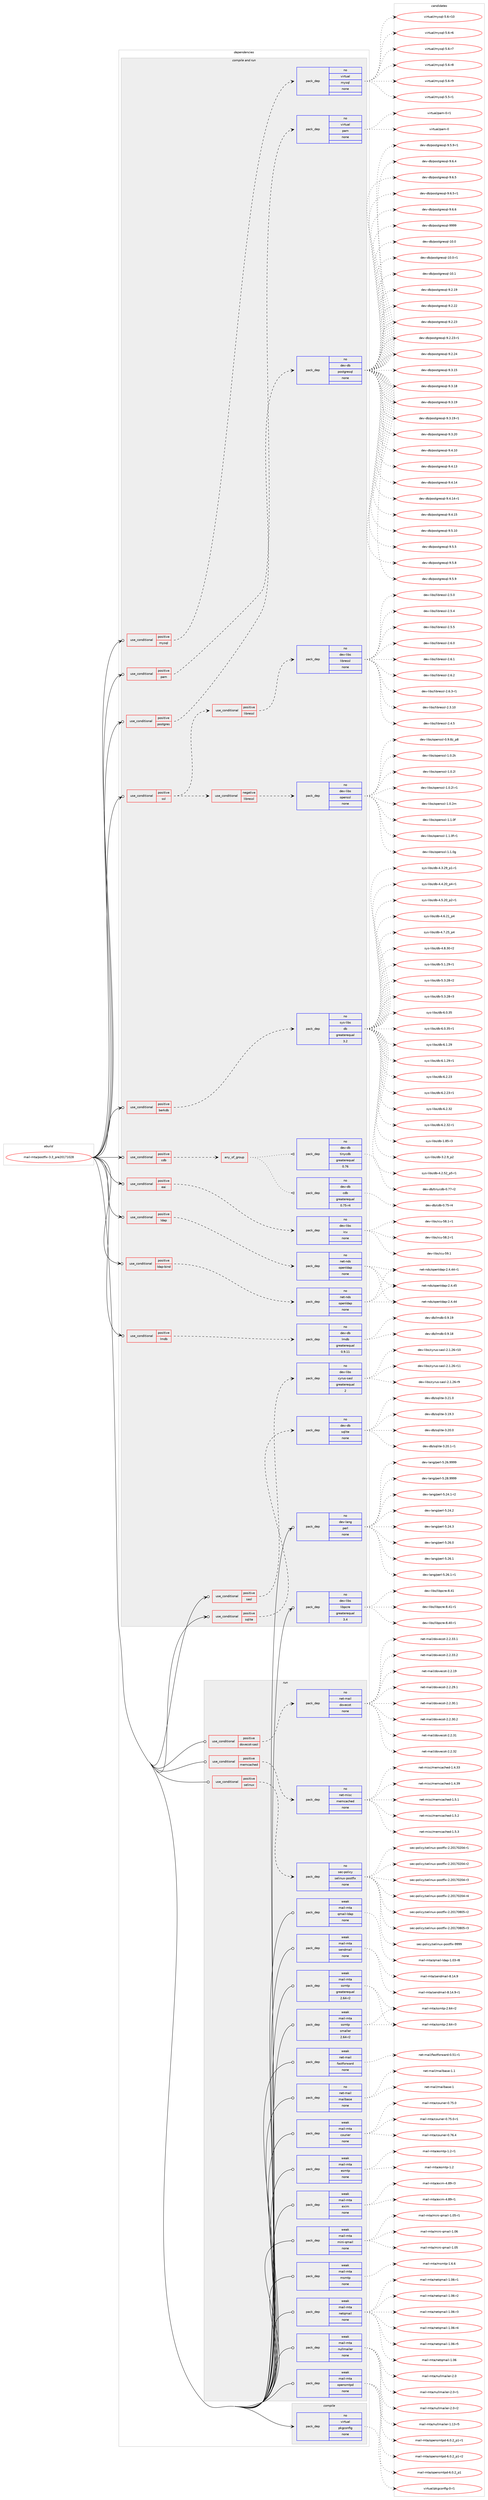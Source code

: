 digraph prolog {

# *************
# Graph options
# *************

newrank=true;
concentrate=true;
compound=true;
graph [rankdir=LR,fontname=Helvetica,fontsize=10,ranksep=1.5];#, ranksep=2.5, nodesep=0.2];
edge  [arrowhead=vee];
node  [fontname=Helvetica,fontsize=10];

# **********
# The ebuild
# **********

subgraph cluster_leftcol {
color=gray;
rank=same;
label=<<i>ebuild</i>>;
id [label="mail-mta/postfix-3.3_pre20171028", color=red, width=4, href="../mail-mta/postfix-3.3_pre20171028.svg"];
}

# ****************
# The dependencies
# ****************

subgraph cluster_midcol {
color=gray;
label=<<i>dependencies</i>>;
subgraph cluster_compile {
fillcolor="#eeeeee";
style=filled;
label=<<i>compile</i>>;
subgraph pack253372 {
dependency344499 [label=<<TABLE BORDER="0" CELLBORDER="1" CELLSPACING="0" CELLPADDING="4" WIDTH="220"><TR><TD ROWSPAN="6" CELLPADDING="30">pack_dep</TD></TR><TR><TD WIDTH="110">no</TD></TR><TR><TD>virtual</TD></TR><TR><TD>pkgconfig</TD></TR><TR><TD>none</TD></TR><TR><TD></TD></TR></TABLE>>, shape=none, color=blue];
}
id:e -> dependency344499:w [weight=20,style="solid",arrowhead="vee"];
}
subgraph cluster_compileandrun {
fillcolor="#eeeeee";
style=filled;
label=<<i>compile and run</i>>;
subgraph cond85960 {
dependency344500 [label=<<TABLE BORDER="0" CELLBORDER="1" CELLSPACING="0" CELLPADDING="4"><TR><TD ROWSPAN="3" CELLPADDING="10">use_conditional</TD></TR><TR><TD>positive</TD></TR><TR><TD>berkdb</TD></TR></TABLE>>, shape=none, color=red];
subgraph pack253373 {
dependency344501 [label=<<TABLE BORDER="0" CELLBORDER="1" CELLSPACING="0" CELLPADDING="4" WIDTH="220"><TR><TD ROWSPAN="6" CELLPADDING="30">pack_dep</TD></TR><TR><TD WIDTH="110">no</TD></TR><TR><TD>sys-libs</TD></TR><TR><TD>db</TD></TR><TR><TD>greaterequal</TD></TR><TR><TD>3.2</TD></TR></TABLE>>, shape=none, color=blue];
}
dependency344500:e -> dependency344501:w [weight=20,style="dashed",arrowhead="vee"];
}
id:e -> dependency344500:w [weight=20,style="solid",arrowhead="odotvee"];
subgraph cond85961 {
dependency344502 [label=<<TABLE BORDER="0" CELLBORDER="1" CELLSPACING="0" CELLPADDING="4"><TR><TD ROWSPAN="3" CELLPADDING="10">use_conditional</TD></TR><TR><TD>positive</TD></TR><TR><TD>cdb</TD></TR></TABLE>>, shape=none, color=red];
subgraph any5066 {
dependency344503 [label=<<TABLE BORDER="0" CELLBORDER="1" CELLSPACING="0" CELLPADDING="4"><TR><TD CELLPADDING="10">any_of_group</TD></TR></TABLE>>, shape=none, color=red];subgraph pack253374 {
dependency344504 [label=<<TABLE BORDER="0" CELLBORDER="1" CELLSPACING="0" CELLPADDING="4" WIDTH="220"><TR><TD ROWSPAN="6" CELLPADDING="30">pack_dep</TD></TR><TR><TD WIDTH="110">no</TD></TR><TR><TD>dev-db</TD></TR><TR><TD>tinycdb</TD></TR><TR><TD>greaterequal</TD></TR><TR><TD>0.76</TD></TR></TABLE>>, shape=none, color=blue];
}
dependency344503:e -> dependency344504:w [weight=20,style="dotted",arrowhead="oinv"];
subgraph pack253375 {
dependency344505 [label=<<TABLE BORDER="0" CELLBORDER="1" CELLSPACING="0" CELLPADDING="4" WIDTH="220"><TR><TD ROWSPAN="6" CELLPADDING="30">pack_dep</TD></TR><TR><TD WIDTH="110">no</TD></TR><TR><TD>dev-db</TD></TR><TR><TD>cdb</TD></TR><TR><TD>greaterequal</TD></TR><TR><TD>0.75-r4</TD></TR></TABLE>>, shape=none, color=blue];
}
dependency344503:e -> dependency344505:w [weight=20,style="dotted",arrowhead="oinv"];
}
dependency344502:e -> dependency344503:w [weight=20,style="dashed",arrowhead="vee"];
}
id:e -> dependency344502:w [weight=20,style="solid",arrowhead="odotvee"];
subgraph cond85962 {
dependency344506 [label=<<TABLE BORDER="0" CELLBORDER="1" CELLSPACING="0" CELLPADDING="4"><TR><TD ROWSPAN="3" CELLPADDING="10">use_conditional</TD></TR><TR><TD>positive</TD></TR><TR><TD>eai</TD></TR></TABLE>>, shape=none, color=red];
subgraph pack253376 {
dependency344507 [label=<<TABLE BORDER="0" CELLBORDER="1" CELLSPACING="0" CELLPADDING="4" WIDTH="220"><TR><TD ROWSPAN="6" CELLPADDING="30">pack_dep</TD></TR><TR><TD WIDTH="110">no</TD></TR><TR><TD>dev-libs</TD></TR><TR><TD>icu</TD></TR><TR><TD>none</TD></TR><TR><TD></TD></TR></TABLE>>, shape=none, color=blue];
}
dependency344506:e -> dependency344507:w [weight=20,style="dashed",arrowhead="vee"];
}
id:e -> dependency344506:w [weight=20,style="solid",arrowhead="odotvee"];
subgraph cond85963 {
dependency344508 [label=<<TABLE BORDER="0" CELLBORDER="1" CELLSPACING="0" CELLPADDING="4"><TR><TD ROWSPAN="3" CELLPADDING="10">use_conditional</TD></TR><TR><TD>positive</TD></TR><TR><TD>ldap</TD></TR></TABLE>>, shape=none, color=red];
subgraph pack253377 {
dependency344509 [label=<<TABLE BORDER="0" CELLBORDER="1" CELLSPACING="0" CELLPADDING="4" WIDTH="220"><TR><TD ROWSPAN="6" CELLPADDING="30">pack_dep</TD></TR><TR><TD WIDTH="110">no</TD></TR><TR><TD>net-nds</TD></TR><TR><TD>openldap</TD></TR><TR><TD>none</TD></TR><TR><TD></TD></TR></TABLE>>, shape=none, color=blue];
}
dependency344508:e -> dependency344509:w [weight=20,style="dashed",arrowhead="vee"];
}
id:e -> dependency344508:w [weight=20,style="solid",arrowhead="odotvee"];
subgraph cond85964 {
dependency344510 [label=<<TABLE BORDER="0" CELLBORDER="1" CELLSPACING="0" CELLPADDING="4"><TR><TD ROWSPAN="3" CELLPADDING="10">use_conditional</TD></TR><TR><TD>positive</TD></TR><TR><TD>ldap-bind</TD></TR></TABLE>>, shape=none, color=red];
subgraph pack253378 {
dependency344511 [label=<<TABLE BORDER="0" CELLBORDER="1" CELLSPACING="0" CELLPADDING="4" WIDTH="220"><TR><TD ROWSPAN="6" CELLPADDING="30">pack_dep</TD></TR><TR><TD WIDTH="110">no</TD></TR><TR><TD>net-nds</TD></TR><TR><TD>openldap</TD></TR><TR><TD>none</TD></TR><TR><TD></TD></TR></TABLE>>, shape=none, color=blue];
}
dependency344510:e -> dependency344511:w [weight=20,style="dashed",arrowhead="vee"];
}
id:e -> dependency344510:w [weight=20,style="solid",arrowhead="odotvee"];
subgraph cond85965 {
dependency344512 [label=<<TABLE BORDER="0" CELLBORDER="1" CELLSPACING="0" CELLPADDING="4"><TR><TD ROWSPAN="3" CELLPADDING="10">use_conditional</TD></TR><TR><TD>positive</TD></TR><TR><TD>lmdb</TD></TR></TABLE>>, shape=none, color=red];
subgraph pack253379 {
dependency344513 [label=<<TABLE BORDER="0" CELLBORDER="1" CELLSPACING="0" CELLPADDING="4" WIDTH="220"><TR><TD ROWSPAN="6" CELLPADDING="30">pack_dep</TD></TR><TR><TD WIDTH="110">no</TD></TR><TR><TD>dev-db</TD></TR><TR><TD>lmdb</TD></TR><TR><TD>greaterequal</TD></TR><TR><TD>0.9.11</TD></TR></TABLE>>, shape=none, color=blue];
}
dependency344512:e -> dependency344513:w [weight=20,style="dashed",arrowhead="vee"];
}
id:e -> dependency344512:w [weight=20,style="solid",arrowhead="odotvee"];
subgraph cond85966 {
dependency344514 [label=<<TABLE BORDER="0" CELLBORDER="1" CELLSPACING="0" CELLPADDING="4"><TR><TD ROWSPAN="3" CELLPADDING="10">use_conditional</TD></TR><TR><TD>positive</TD></TR><TR><TD>mysql</TD></TR></TABLE>>, shape=none, color=red];
subgraph pack253380 {
dependency344515 [label=<<TABLE BORDER="0" CELLBORDER="1" CELLSPACING="0" CELLPADDING="4" WIDTH="220"><TR><TD ROWSPAN="6" CELLPADDING="30">pack_dep</TD></TR><TR><TD WIDTH="110">no</TD></TR><TR><TD>virtual</TD></TR><TR><TD>mysql</TD></TR><TR><TD>none</TD></TR><TR><TD></TD></TR></TABLE>>, shape=none, color=blue];
}
dependency344514:e -> dependency344515:w [weight=20,style="dashed",arrowhead="vee"];
}
id:e -> dependency344514:w [weight=20,style="solid",arrowhead="odotvee"];
subgraph cond85967 {
dependency344516 [label=<<TABLE BORDER="0" CELLBORDER="1" CELLSPACING="0" CELLPADDING="4"><TR><TD ROWSPAN="3" CELLPADDING="10">use_conditional</TD></TR><TR><TD>positive</TD></TR><TR><TD>pam</TD></TR></TABLE>>, shape=none, color=red];
subgraph pack253381 {
dependency344517 [label=<<TABLE BORDER="0" CELLBORDER="1" CELLSPACING="0" CELLPADDING="4" WIDTH="220"><TR><TD ROWSPAN="6" CELLPADDING="30">pack_dep</TD></TR><TR><TD WIDTH="110">no</TD></TR><TR><TD>virtual</TD></TR><TR><TD>pam</TD></TR><TR><TD>none</TD></TR><TR><TD></TD></TR></TABLE>>, shape=none, color=blue];
}
dependency344516:e -> dependency344517:w [weight=20,style="dashed",arrowhead="vee"];
}
id:e -> dependency344516:w [weight=20,style="solid",arrowhead="odotvee"];
subgraph cond85968 {
dependency344518 [label=<<TABLE BORDER="0" CELLBORDER="1" CELLSPACING="0" CELLPADDING="4"><TR><TD ROWSPAN="3" CELLPADDING="10">use_conditional</TD></TR><TR><TD>positive</TD></TR><TR><TD>postgres</TD></TR></TABLE>>, shape=none, color=red];
subgraph pack253382 {
dependency344519 [label=<<TABLE BORDER="0" CELLBORDER="1" CELLSPACING="0" CELLPADDING="4" WIDTH="220"><TR><TD ROWSPAN="6" CELLPADDING="30">pack_dep</TD></TR><TR><TD WIDTH="110">no</TD></TR><TR><TD>dev-db</TD></TR><TR><TD>postgresql</TD></TR><TR><TD>none</TD></TR><TR><TD></TD></TR></TABLE>>, shape=none, color=blue];
}
dependency344518:e -> dependency344519:w [weight=20,style="dashed",arrowhead="vee"];
}
id:e -> dependency344518:w [weight=20,style="solid",arrowhead="odotvee"];
subgraph cond85969 {
dependency344520 [label=<<TABLE BORDER="0" CELLBORDER="1" CELLSPACING="0" CELLPADDING="4"><TR><TD ROWSPAN="3" CELLPADDING="10">use_conditional</TD></TR><TR><TD>positive</TD></TR><TR><TD>sasl</TD></TR></TABLE>>, shape=none, color=red];
subgraph pack253383 {
dependency344521 [label=<<TABLE BORDER="0" CELLBORDER="1" CELLSPACING="0" CELLPADDING="4" WIDTH="220"><TR><TD ROWSPAN="6" CELLPADDING="30">pack_dep</TD></TR><TR><TD WIDTH="110">no</TD></TR><TR><TD>dev-libs</TD></TR><TR><TD>cyrus-sasl</TD></TR><TR><TD>greaterequal</TD></TR><TR><TD>2</TD></TR></TABLE>>, shape=none, color=blue];
}
dependency344520:e -> dependency344521:w [weight=20,style="dashed",arrowhead="vee"];
}
id:e -> dependency344520:w [weight=20,style="solid",arrowhead="odotvee"];
subgraph cond85970 {
dependency344522 [label=<<TABLE BORDER="0" CELLBORDER="1" CELLSPACING="0" CELLPADDING="4"><TR><TD ROWSPAN="3" CELLPADDING="10">use_conditional</TD></TR><TR><TD>positive</TD></TR><TR><TD>sqlite</TD></TR></TABLE>>, shape=none, color=red];
subgraph pack253384 {
dependency344523 [label=<<TABLE BORDER="0" CELLBORDER="1" CELLSPACING="0" CELLPADDING="4" WIDTH="220"><TR><TD ROWSPAN="6" CELLPADDING="30">pack_dep</TD></TR><TR><TD WIDTH="110">no</TD></TR><TR><TD>dev-db</TD></TR><TR><TD>sqlite</TD></TR><TR><TD>none</TD></TR><TR><TD></TD></TR></TABLE>>, shape=none, color=blue];
}
dependency344522:e -> dependency344523:w [weight=20,style="dashed",arrowhead="vee"];
}
id:e -> dependency344522:w [weight=20,style="solid",arrowhead="odotvee"];
subgraph cond85971 {
dependency344524 [label=<<TABLE BORDER="0" CELLBORDER="1" CELLSPACING="0" CELLPADDING="4"><TR><TD ROWSPAN="3" CELLPADDING="10">use_conditional</TD></TR><TR><TD>positive</TD></TR><TR><TD>ssl</TD></TR></TABLE>>, shape=none, color=red];
subgraph cond85972 {
dependency344525 [label=<<TABLE BORDER="0" CELLBORDER="1" CELLSPACING="0" CELLPADDING="4"><TR><TD ROWSPAN="3" CELLPADDING="10">use_conditional</TD></TR><TR><TD>negative</TD></TR><TR><TD>libressl</TD></TR></TABLE>>, shape=none, color=red];
subgraph pack253385 {
dependency344526 [label=<<TABLE BORDER="0" CELLBORDER="1" CELLSPACING="0" CELLPADDING="4" WIDTH="220"><TR><TD ROWSPAN="6" CELLPADDING="30">pack_dep</TD></TR><TR><TD WIDTH="110">no</TD></TR><TR><TD>dev-libs</TD></TR><TR><TD>openssl</TD></TR><TR><TD>none</TD></TR><TR><TD></TD></TR></TABLE>>, shape=none, color=blue];
}
dependency344525:e -> dependency344526:w [weight=20,style="dashed",arrowhead="vee"];
}
dependency344524:e -> dependency344525:w [weight=20,style="dashed",arrowhead="vee"];
subgraph cond85973 {
dependency344527 [label=<<TABLE BORDER="0" CELLBORDER="1" CELLSPACING="0" CELLPADDING="4"><TR><TD ROWSPAN="3" CELLPADDING="10">use_conditional</TD></TR><TR><TD>positive</TD></TR><TR><TD>libressl</TD></TR></TABLE>>, shape=none, color=red];
subgraph pack253386 {
dependency344528 [label=<<TABLE BORDER="0" CELLBORDER="1" CELLSPACING="0" CELLPADDING="4" WIDTH="220"><TR><TD ROWSPAN="6" CELLPADDING="30">pack_dep</TD></TR><TR><TD WIDTH="110">no</TD></TR><TR><TD>dev-libs</TD></TR><TR><TD>libressl</TD></TR><TR><TD>none</TD></TR><TR><TD></TD></TR></TABLE>>, shape=none, color=blue];
}
dependency344527:e -> dependency344528:w [weight=20,style="dashed",arrowhead="vee"];
}
dependency344524:e -> dependency344527:w [weight=20,style="dashed",arrowhead="vee"];
}
id:e -> dependency344524:w [weight=20,style="solid",arrowhead="odotvee"];
subgraph pack253387 {
dependency344529 [label=<<TABLE BORDER="0" CELLBORDER="1" CELLSPACING="0" CELLPADDING="4" WIDTH="220"><TR><TD ROWSPAN="6" CELLPADDING="30">pack_dep</TD></TR><TR><TD WIDTH="110">no</TD></TR><TR><TD>dev-lang</TD></TR><TR><TD>perl</TD></TR><TR><TD>none</TD></TR><TR><TD></TD></TR></TABLE>>, shape=none, color=blue];
}
id:e -> dependency344529:w [weight=20,style="solid",arrowhead="odotvee"];
subgraph pack253388 {
dependency344530 [label=<<TABLE BORDER="0" CELLBORDER="1" CELLSPACING="0" CELLPADDING="4" WIDTH="220"><TR><TD ROWSPAN="6" CELLPADDING="30">pack_dep</TD></TR><TR><TD WIDTH="110">no</TD></TR><TR><TD>dev-libs</TD></TR><TR><TD>libpcre</TD></TR><TR><TD>greaterequal</TD></TR><TR><TD>3.4</TD></TR></TABLE>>, shape=none, color=blue];
}
id:e -> dependency344530:w [weight=20,style="solid",arrowhead="odotvee"];
}
subgraph cluster_run {
fillcolor="#eeeeee";
style=filled;
label=<<i>run</i>>;
subgraph cond85974 {
dependency344531 [label=<<TABLE BORDER="0" CELLBORDER="1" CELLSPACING="0" CELLPADDING="4"><TR><TD ROWSPAN="3" CELLPADDING="10">use_conditional</TD></TR><TR><TD>positive</TD></TR><TR><TD>dovecot-sasl</TD></TR></TABLE>>, shape=none, color=red];
subgraph pack253389 {
dependency344532 [label=<<TABLE BORDER="0" CELLBORDER="1" CELLSPACING="0" CELLPADDING="4" WIDTH="220"><TR><TD ROWSPAN="6" CELLPADDING="30">pack_dep</TD></TR><TR><TD WIDTH="110">no</TD></TR><TR><TD>net-mail</TD></TR><TR><TD>dovecot</TD></TR><TR><TD>none</TD></TR><TR><TD></TD></TR></TABLE>>, shape=none, color=blue];
}
dependency344531:e -> dependency344532:w [weight=20,style="dashed",arrowhead="vee"];
}
id:e -> dependency344531:w [weight=20,style="solid",arrowhead="odot"];
subgraph cond85975 {
dependency344533 [label=<<TABLE BORDER="0" CELLBORDER="1" CELLSPACING="0" CELLPADDING="4"><TR><TD ROWSPAN="3" CELLPADDING="10">use_conditional</TD></TR><TR><TD>positive</TD></TR><TR><TD>memcached</TD></TR></TABLE>>, shape=none, color=red];
subgraph pack253390 {
dependency344534 [label=<<TABLE BORDER="0" CELLBORDER="1" CELLSPACING="0" CELLPADDING="4" WIDTH="220"><TR><TD ROWSPAN="6" CELLPADDING="30">pack_dep</TD></TR><TR><TD WIDTH="110">no</TD></TR><TR><TD>net-misc</TD></TR><TR><TD>memcached</TD></TR><TR><TD>none</TD></TR><TR><TD></TD></TR></TABLE>>, shape=none, color=blue];
}
dependency344533:e -> dependency344534:w [weight=20,style="dashed",arrowhead="vee"];
}
id:e -> dependency344533:w [weight=20,style="solid",arrowhead="odot"];
subgraph cond85976 {
dependency344535 [label=<<TABLE BORDER="0" CELLBORDER="1" CELLSPACING="0" CELLPADDING="4"><TR><TD ROWSPAN="3" CELLPADDING="10">use_conditional</TD></TR><TR><TD>positive</TD></TR><TR><TD>selinux</TD></TR></TABLE>>, shape=none, color=red];
subgraph pack253391 {
dependency344536 [label=<<TABLE BORDER="0" CELLBORDER="1" CELLSPACING="0" CELLPADDING="4" WIDTH="220"><TR><TD ROWSPAN="6" CELLPADDING="30">pack_dep</TD></TR><TR><TD WIDTH="110">no</TD></TR><TR><TD>sec-policy</TD></TR><TR><TD>selinux-postfix</TD></TR><TR><TD>none</TD></TR><TR><TD></TD></TR></TABLE>>, shape=none, color=blue];
}
dependency344535:e -> dependency344536:w [weight=20,style="dashed",arrowhead="vee"];
}
id:e -> dependency344535:w [weight=20,style="solid",arrowhead="odot"];
subgraph pack253392 {
dependency344537 [label=<<TABLE BORDER="0" CELLBORDER="1" CELLSPACING="0" CELLPADDING="4" WIDTH="220"><TR><TD ROWSPAN="6" CELLPADDING="30">pack_dep</TD></TR><TR><TD WIDTH="110">no</TD></TR><TR><TD>net-mail</TD></TR><TR><TD>mailbase</TD></TR><TR><TD>none</TD></TR><TR><TD></TD></TR></TABLE>>, shape=none, color=blue];
}
id:e -> dependency344537:w [weight=20,style="solid",arrowhead="odot"];
subgraph pack253393 {
dependency344538 [label=<<TABLE BORDER="0" CELLBORDER="1" CELLSPACING="0" CELLPADDING="4" WIDTH="220"><TR><TD ROWSPAN="6" CELLPADDING="30">pack_dep</TD></TR><TR><TD WIDTH="110">weak</TD></TR><TR><TD>mail-mta</TD></TR><TR><TD>courier</TD></TR><TR><TD>none</TD></TR><TR><TD></TD></TR></TABLE>>, shape=none, color=blue];
}
id:e -> dependency344538:w [weight=20,style="solid",arrowhead="odot"];
subgraph pack253394 {
dependency344539 [label=<<TABLE BORDER="0" CELLBORDER="1" CELLSPACING="0" CELLPADDING="4" WIDTH="220"><TR><TD ROWSPAN="6" CELLPADDING="30">pack_dep</TD></TR><TR><TD WIDTH="110">weak</TD></TR><TR><TD>mail-mta</TD></TR><TR><TD>esmtp</TD></TR><TR><TD>none</TD></TR><TR><TD></TD></TR></TABLE>>, shape=none, color=blue];
}
id:e -> dependency344539:w [weight=20,style="solid",arrowhead="odot"];
subgraph pack253395 {
dependency344540 [label=<<TABLE BORDER="0" CELLBORDER="1" CELLSPACING="0" CELLPADDING="4" WIDTH="220"><TR><TD ROWSPAN="6" CELLPADDING="30">pack_dep</TD></TR><TR><TD WIDTH="110">weak</TD></TR><TR><TD>mail-mta</TD></TR><TR><TD>exim</TD></TR><TR><TD>none</TD></TR><TR><TD></TD></TR></TABLE>>, shape=none, color=blue];
}
id:e -> dependency344540:w [weight=20,style="solid",arrowhead="odot"];
subgraph pack253396 {
dependency344541 [label=<<TABLE BORDER="0" CELLBORDER="1" CELLSPACING="0" CELLPADDING="4" WIDTH="220"><TR><TD ROWSPAN="6" CELLPADDING="30">pack_dep</TD></TR><TR><TD WIDTH="110">weak</TD></TR><TR><TD>mail-mta</TD></TR><TR><TD>mini-qmail</TD></TR><TR><TD>none</TD></TR><TR><TD></TD></TR></TABLE>>, shape=none, color=blue];
}
id:e -> dependency344541:w [weight=20,style="solid",arrowhead="odot"];
subgraph pack253397 {
dependency344542 [label=<<TABLE BORDER="0" CELLBORDER="1" CELLSPACING="0" CELLPADDING="4" WIDTH="220"><TR><TD ROWSPAN="6" CELLPADDING="30">pack_dep</TD></TR><TR><TD WIDTH="110">weak</TD></TR><TR><TD>mail-mta</TD></TR><TR><TD>msmtp</TD></TR><TR><TD>none</TD></TR><TR><TD></TD></TR></TABLE>>, shape=none, color=blue];
}
id:e -> dependency344542:w [weight=20,style="solid",arrowhead="odot"];
subgraph pack253398 {
dependency344543 [label=<<TABLE BORDER="0" CELLBORDER="1" CELLSPACING="0" CELLPADDING="4" WIDTH="220"><TR><TD ROWSPAN="6" CELLPADDING="30">pack_dep</TD></TR><TR><TD WIDTH="110">weak</TD></TR><TR><TD>mail-mta</TD></TR><TR><TD>netqmail</TD></TR><TR><TD>none</TD></TR><TR><TD></TD></TR></TABLE>>, shape=none, color=blue];
}
id:e -> dependency344543:w [weight=20,style="solid",arrowhead="odot"];
subgraph pack253399 {
dependency344544 [label=<<TABLE BORDER="0" CELLBORDER="1" CELLSPACING="0" CELLPADDING="4" WIDTH="220"><TR><TD ROWSPAN="6" CELLPADDING="30">pack_dep</TD></TR><TR><TD WIDTH="110">weak</TD></TR><TR><TD>mail-mta</TD></TR><TR><TD>nullmailer</TD></TR><TR><TD>none</TD></TR><TR><TD></TD></TR></TABLE>>, shape=none, color=blue];
}
id:e -> dependency344544:w [weight=20,style="solid",arrowhead="odot"];
subgraph pack253400 {
dependency344545 [label=<<TABLE BORDER="0" CELLBORDER="1" CELLSPACING="0" CELLPADDING="4" WIDTH="220"><TR><TD ROWSPAN="6" CELLPADDING="30">pack_dep</TD></TR><TR><TD WIDTH="110">weak</TD></TR><TR><TD>mail-mta</TD></TR><TR><TD>opensmtpd</TD></TR><TR><TD>none</TD></TR><TR><TD></TD></TR></TABLE>>, shape=none, color=blue];
}
id:e -> dependency344545:w [weight=20,style="solid",arrowhead="odot"];
subgraph pack253401 {
dependency344546 [label=<<TABLE BORDER="0" CELLBORDER="1" CELLSPACING="0" CELLPADDING="4" WIDTH="220"><TR><TD ROWSPAN="6" CELLPADDING="30">pack_dep</TD></TR><TR><TD WIDTH="110">weak</TD></TR><TR><TD>mail-mta</TD></TR><TR><TD>qmail-ldap</TD></TR><TR><TD>none</TD></TR><TR><TD></TD></TR></TABLE>>, shape=none, color=blue];
}
id:e -> dependency344546:w [weight=20,style="solid",arrowhead="odot"];
subgraph pack253402 {
dependency344547 [label=<<TABLE BORDER="0" CELLBORDER="1" CELLSPACING="0" CELLPADDING="4" WIDTH="220"><TR><TD ROWSPAN="6" CELLPADDING="30">pack_dep</TD></TR><TR><TD WIDTH="110">weak</TD></TR><TR><TD>mail-mta</TD></TR><TR><TD>sendmail</TD></TR><TR><TD>none</TD></TR><TR><TD></TD></TR></TABLE>>, shape=none, color=blue];
}
id:e -> dependency344547:w [weight=20,style="solid",arrowhead="odot"];
subgraph pack253403 {
dependency344548 [label=<<TABLE BORDER="0" CELLBORDER="1" CELLSPACING="0" CELLPADDING="4" WIDTH="220"><TR><TD ROWSPAN="6" CELLPADDING="30">pack_dep</TD></TR><TR><TD WIDTH="110">weak</TD></TR><TR><TD>mail-mta</TD></TR><TR><TD>ssmtp</TD></TR><TR><TD>greaterequal</TD></TR><TR><TD>2.64-r2</TD></TR></TABLE>>, shape=none, color=blue];
}
id:e -> dependency344548:w [weight=20,style="solid",arrowhead="odot"];
subgraph pack253404 {
dependency344549 [label=<<TABLE BORDER="0" CELLBORDER="1" CELLSPACING="0" CELLPADDING="4" WIDTH="220"><TR><TD ROWSPAN="6" CELLPADDING="30">pack_dep</TD></TR><TR><TD WIDTH="110">weak</TD></TR><TR><TD>mail-mta</TD></TR><TR><TD>ssmtp</TD></TR><TR><TD>smaller</TD></TR><TR><TD>2.64-r2</TD></TR></TABLE>>, shape=none, color=blue];
}
id:e -> dependency344549:w [weight=20,style="solid",arrowhead="odot"];
subgraph pack253405 {
dependency344550 [label=<<TABLE BORDER="0" CELLBORDER="1" CELLSPACING="0" CELLPADDING="4" WIDTH="220"><TR><TD ROWSPAN="6" CELLPADDING="30">pack_dep</TD></TR><TR><TD WIDTH="110">weak</TD></TR><TR><TD>net-mail</TD></TR><TR><TD>fastforward</TD></TR><TR><TD>none</TD></TR><TR><TD></TD></TR></TABLE>>, shape=none, color=blue];
}
id:e -> dependency344550:w [weight=20,style="solid",arrowhead="odot"];
}
}

# **************
# The candidates
# **************

subgraph cluster_choices {
rank=same;
color=gray;
label=<<i>candidates</i>>;

subgraph choice253372 {
color=black;
nodesep=1;
choice11810511411611797108471121071039911111010210510345484511449 [label="virtual/pkgconfig-0-r1", color=red, width=4,href="../virtual/pkgconfig-0-r1.svg"];
dependency344499:e -> choice11810511411611797108471121071039911111010210510345484511449:w [style=dotted,weight="100"];
}
subgraph choice253373 {
color=black;
nodesep=1;
choice1151211154510810598115471009845494656534511451 [label="sys-libs/db-1.85-r3", color=red, width=4,href="../sys-libs/db-1.85-r3.svg"];
choice115121115451081059811547100984551465046579511250 [label="sys-libs/db-3.2.9_p2", color=red, width=4,href="../sys-libs/db-3.2.9_p2.svg"];
choice115121115451081059811547100984552465046535095112534511449 [label="sys-libs/db-4.2.52_p5-r1", color=red, width=4,href="../sys-libs/db-4.2.52_p5-r1.svg"];
choice115121115451081059811547100984552465146505795112494511449 [label="sys-libs/db-4.3.29_p1-r1", color=red, width=4,href="../sys-libs/db-4.3.29_p1-r1.svg"];
choice115121115451081059811547100984552465246504895112524511449 [label="sys-libs/db-4.4.20_p4-r1", color=red, width=4,href="../sys-libs/db-4.4.20_p4-r1.svg"];
choice115121115451081059811547100984552465346504895112504511449 [label="sys-libs/db-4.5.20_p2-r1", color=red, width=4,href="../sys-libs/db-4.5.20_p2-r1.svg"];
choice11512111545108105981154710098455246544650499511252 [label="sys-libs/db-4.6.21_p4", color=red, width=4,href="../sys-libs/db-4.6.21_p4.svg"];
choice11512111545108105981154710098455246554650539511252 [label="sys-libs/db-4.7.25_p4", color=red, width=4,href="../sys-libs/db-4.7.25_p4.svg"];
choice11512111545108105981154710098455246564651484511450 [label="sys-libs/db-4.8.30-r2", color=red, width=4,href="../sys-libs/db-4.8.30-r2.svg"];
choice11512111545108105981154710098455346494650574511449 [label="sys-libs/db-5.1.29-r1", color=red, width=4,href="../sys-libs/db-5.1.29-r1.svg"];
choice11512111545108105981154710098455346514650564511450 [label="sys-libs/db-5.3.28-r2", color=red, width=4,href="../sys-libs/db-5.3.28-r2.svg"];
choice11512111545108105981154710098455346514650564511451 [label="sys-libs/db-5.3.28-r3", color=red, width=4,href="../sys-libs/db-5.3.28-r3.svg"];
choice1151211154510810598115471009845544648465153 [label="sys-libs/db-6.0.35", color=red, width=4,href="../sys-libs/db-6.0.35.svg"];
choice11512111545108105981154710098455446484651534511449 [label="sys-libs/db-6.0.35-r1", color=red, width=4,href="../sys-libs/db-6.0.35-r1.svg"];
choice1151211154510810598115471009845544649465057 [label="sys-libs/db-6.1.29", color=red, width=4,href="../sys-libs/db-6.1.29.svg"];
choice11512111545108105981154710098455446494650574511449 [label="sys-libs/db-6.1.29-r1", color=red, width=4,href="../sys-libs/db-6.1.29-r1.svg"];
choice1151211154510810598115471009845544650465051 [label="sys-libs/db-6.2.23", color=red, width=4,href="../sys-libs/db-6.2.23.svg"];
choice11512111545108105981154710098455446504650514511449 [label="sys-libs/db-6.2.23-r1", color=red, width=4,href="../sys-libs/db-6.2.23-r1.svg"];
choice1151211154510810598115471009845544650465150 [label="sys-libs/db-6.2.32", color=red, width=4,href="../sys-libs/db-6.2.32.svg"];
choice11512111545108105981154710098455446504651504511449 [label="sys-libs/db-6.2.32-r1", color=red, width=4,href="../sys-libs/db-6.2.32-r1.svg"];
dependency344501:e -> choice1151211154510810598115471009845494656534511451:w [style=dotted,weight="100"];
dependency344501:e -> choice115121115451081059811547100984551465046579511250:w [style=dotted,weight="100"];
dependency344501:e -> choice115121115451081059811547100984552465046535095112534511449:w [style=dotted,weight="100"];
dependency344501:e -> choice115121115451081059811547100984552465146505795112494511449:w [style=dotted,weight="100"];
dependency344501:e -> choice115121115451081059811547100984552465246504895112524511449:w [style=dotted,weight="100"];
dependency344501:e -> choice115121115451081059811547100984552465346504895112504511449:w [style=dotted,weight="100"];
dependency344501:e -> choice11512111545108105981154710098455246544650499511252:w [style=dotted,weight="100"];
dependency344501:e -> choice11512111545108105981154710098455246554650539511252:w [style=dotted,weight="100"];
dependency344501:e -> choice11512111545108105981154710098455246564651484511450:w [style=dotted,weight="100"];
dependency344501:e -> choice11512111545108105981154710098455346494650574511449:w [style=dotted,weight="100"];
dependency344501:e -> choice11512111545108105981154710098455346514650564511450:w [style=dotted,weight="100"];
dependency344501:e -> choice11512111545108105981154710098455346514650564511451:w [style=dotted,weight="100"];
dependency344501:e -> choice1151211154510810598115471009845544648465153:w [style=dotted,weight="100"];
dependency344501:e -> choice11512111545108105981154710098455446484651534511449:w [style=dotted,weight="100"];
dependency344501:e -> choice1151211154510810598115471009845544649465057:w [style=dotted,weight="100"];
dependency344501:e -> choice11512111545108105981154710098455446494650574511449:w [style=dotted,weight="100"];
dependency344501:e -> choice1151211154510810598115471009845544650465051:w [style=dotted,weight="100"];
dependency344501:e -> choice11512111545108105981154710098455446504650514511449:w [style=dotted,weight="100"];
dependency344501:e -> choice1151211154510810598115471009845544650465150:w [style=dotted,weight="100"];
dependency344501:e -> choice11512111545108105981154710098455446504651504511449:w [style=dotted,weight="100"];
}
subgraph choice253374 {
color=black;
nodesep=1;
choice100101118451009847116105110121991009845484655554511450 [label="dev-db/tinycdb-0.77-r2", color=red, width=4,href="../dev-db/tinycdb-0.77-r2.svg"];
dependency344504:e -> choice100101118451009847116105110121991009845484655554511450:w [style=dotted,weight="100"];
}
subgraph choice253375 {
color=black;
nodesep=1;
choice100101118451009847991009845484655534511452 [label="dev-db/cdb-0.75-r4", color=red, width=4,href="../dev-db/cdb-0.75-r4.svg"];
dependency344505:e -> choice100101118451009847991009845484655534511452:w [style=dotted,weight="100"];
}
subgraph choice253376 {
color=black;
nodesep=1;
choice1001011184510810598115471059911745535646494511449 [label="dev-libs/icu-58.1-r1", color=red, width=4,href="../dev-libs/icu-58.1-r1.svg"];
choice1001011184510810598115471059911745535646504511449 [label="dev-libs/icu-58.2-r1", color=red, width=4,href="../dev-libs/icu-58.2-r1.svg"];
choice100101118451081059811547105991174553574649 [label="dev-libs/icu-59.1", color=red, width=4,href="../dev-libs/icu-59.1.svg"];
dependency344507:e -> choice1001011184510810598115471059911745535646494511449:w [style=dotted,weight="100"];
dependency344507:e -> choice1001011184510810598115471059911745535646504511449:w [style=dotted,weight="100"];
dependency344507:e -> choice100101118451081059811547105991174553574649:w [style=dotted,weight="100"];
}
subgraph choice253377 {
color=black;
nodesep=1;
choice11010111645110100115471111121011101081009711245504652465252 [label="net-nds/openldap-2.4.44", color=red, width=4,href="../net-nds/openldap-2.4.44.svg"];
choice110101116451101001154711111210111010810097112455046524652524511449 [label="net-nds/openldap-2.4.44-r1", color=red, width=4,href="../net-nds/openldap-2.4.44-r1.svg"];
choice11010111645110100115471111121011101081009711245504652465253 [label="net-nds/openldap-2.4.45", color=red, width=4,href="../net-nds/openldap-2.4.45.svg"];
dependency344509:e -> choice11010111645110100115471111121011101081009711245504652465252:w [style=dotted,weight="100"];
dependency344509:e -> choice110101116451101001154711111210111010810097112455046524652524511449:w [style=dotted,weight="100"];
dependency344509:e -> choice11010111645110100115471111121011101081009711245504652465253:w [style=dotted,weight="100"];
}
subgraph choice253378 {
color=black;
nodesep=1;
choice11010111645110100115471111121011101081009711245504652465252 [label="net-nds/openldap-2.4.44", color=red, width=4,href="../net-nds/openldap-2.4.44.svg"];
choice110101116451101001154711111210111010810097112455046524652524511449 [label="net-nds/openldap-2.4.44-r1", color=red, width=4,href="../net-nds/openldap-2.4.44-r1.svg"];
choice11010111645110100115471111121011101081009711245504652465253 [label="net-nds/openldap-2.4.45", color=red, width=4,href="../net-nds/openldap-2.4.45.svg"];
dependency344511:e -> choice11010111645110100115471111121011101081009711245504652465252:w [style=dotted,weight="100"];
dependency344511:e -> choice110101116451101001154711111210111010810097112455046524652524511449:w [style=dotted,weight="100"];
dependency344511:e -> choice11010111645110100115471111121011101081009711245504652465253:w [style=dotted,weight="100"];
}
subgraph choice253379 {
color=black;
nodesep=1;
choice1001011184510098471081091009845484657464956 [label="dev-db/lmdb-0.9.18", color=red, width=4,href="../dev-db/lmdb-0.9.18.svg"];
choice1001011184510098471081091009845484657464957 [label="dev-db/lmdb-0.9.19", color=red, width=4,href="../dev-db/lmdb-0.9.19.svg"];
dependency344513:e -> choice1001011184510098471081091009845484657464956:w [style=dotted,weight="100"];
dependency344513:e -> choice1001011184510098471081091009845484657464957:w [style=dotted,weight="100"];
}
subgraph choice253380 {
color=black;
nodesep=1;
choice1181051141161179710847109121115113108455346534511449 [label="virtual/mysql-5.5-r1", color=red, width=4,href="../virtual/mysql-5.5-r1.svg"];
choice118105114116117971084710912111511310845534654451144948 [label="virtual/mysql-5.6-r10", color=red, width=4,href="../virtual/mysql-5.6-r10.svg"];
choice1181051141161179710847109121115113108455346544511454 [label="virtual/mysql-5.6-r6", color=red, width=4,href="../virtual/mysql-5.6-r6.svg"];
choice1181051141161179710847109121115113108455346544511455 [label="virtual/mysql-5.6-r7", color=red, width=4,href="../virtual/mysql-5.6-r7.svg"];
choice1181051141161179710847109121115113108455346544511456 [label="virtual/mysql-5.6-r8", color=red, width=4,href="../virtual/mysql-5.6-r8.svg"];
choice1181051141161179710847109121115113108455346544511457 [label="virtual/mysql-5.6-r9", color=red, width=4,href="../virtual/mysql-5.6-r9.svg"];
dependency344515:e -> choice1181051141161179710847109121115113108455346534511449:w [style=dotted,weight="100"];
dependency344515:e -> choice118105114116117971084710912111511310845534654451144948:w [style=dotted,weight="100"];
dependency344515:e -> choice1181051141161179710847109121115113108455346544511454:w [style=dotted,weight="100"];
dependency344515:e -> choice1181051141161179710847109121115113108455346544511455:w [style=dotted,weight="100"];
dependency344515:e -> choice1181051141161179710847109121115113108455346544511456:w [style=dotted,weight="100"];
dependency344515:e -> choice1181051141161179710847109121115113108455346544511457:w [style=dotted,weight="100"];
}
subgraph choice253381 {
color=black;
nodesep=1;
choice1181051141161179710847112971094548 [label="virtual/pam-0", color=red, width=4,href="../virtual/pam-0.svg"];
choice11810511411611797108471129710945484511449 [label="virtual/pam-0-r1", color=red, width=4,href="../virtual/pam-0-r1.svg"];
dependency344517:e -> choice1181051141161179710847112971094548:w [style=dotted,weight="100"];
dependency344517:e -> choice11810511411611797108471129710945484511449:w [style=dotted,weight="100"];
}
subgraph choice253382 {
color=black;
nodesep=1;
choice1001011184510098471121111151161031141011151131084549484648 [label="dev-db/postgresql-10.0", color=red, width=4,href="../dev-db/postgresql-10.0.svg"];
choice10010111845100984711211111511610311410111511310845494846484511449 [label="dev-db/postgresql-10.0-r1", color=red, width=4,href="../dev-db/postgresql-10.0-r1.svg"];
choice1001011184510098471121111151161031141011151131084549484649 [label="dev-db/postgresql-10.1", color=red, width=4,href="../dev-db/postgresql-10.1.svg"];
choice10010111845100984711211111511610311410111511310845574650464957 [label="dev-db/postgresql-9.2.19", color=red, width=4,href="../dev-db/postgresql-9.2.19.svg"];
choice10010111845100984711211111511610311410111511310845574650465050 [label="dev-db/postgresql-9.2.22", color=red, width=4,href="../dev-db/postgresql-9.2.22.svg"];
choice10010111845100984711211111511610311410111511310845574650465051 [label="dev-db/postgresql-9.2.23", color=red, width=4,href="../dev-db/postgresql-9.2.23.svg"];
choice100101118451009847112111115116103114101115113108455746504650514511449 [label="dev-db/postgresql-9.2.23-r1", color=red, width=4,href="../dev-db/postgresql-9.2.23-r1.svg"];
choice10010111845100984711211111511610311410111511310845574650465052 [label="dev-db/postgresql-9.2.24", color=red, width=4,href="../dev-db/postgresql-9.2.24.svg"];
choice10010111845100984711211111511610311410111511310845574651464953 [label="dev-db/postgresql-9.3.15", color=red, width=4,href="../dev-db/postgresql-9.3.15.svg"];
choice10010111845100984711211111511610311410111511310845574651464956 [label="dev-db/postgresql-9.3.18", color=red, width=4,href="../dev-db/postgresql-9.3.18.svg"];
choice10010111845100984711211111511610311410111511310845574651464957 [label="dev-db/postgresql-9.3.19", color=red, width=4,href="../dev-db/postgresql-9.3.19.svg"];
choice100101118451009847112111115116103114101115113108455746514649574511449 [label="dev-db/postgresql-9.3.19-r1", color=red, width=4,href="../dev-db/postgresql-9.3.19-r1.svg"];
choice10010111845100984711211111511610311410111511310845574651465048 [label="dev-db/postgresql-9.3.20", color=red, width=4,href="../dev-db/postgresql-9.3.20.svg"];
choice10010111845100984711211111511610311410111511310845574652464948 [label="dev-db/postgresql-9.4.10", color=red, width=4,href="../dev-db/postgresql-9.4.10.svg"];
choice10010111845100984711211111511610311410111511310845574652464951 [label="dev-db/postgresql-9.4.13", color=red, width=4,href="../dev-db/postgresql-9.4.13.svg"];
choice10010111845100984711211111511610311410111511310845574652464952 [label="dev-db/postgresql-9.4.14", color=red, width=4,href="../dev-db/postgresql-9.4.14.svg"];
choice100101118451009847112111115116103114101115113108455746524649524511449 [label="dev-db/postgresql-9.4.14-r1", color=red, width=4,href="../dev-db/postgresql-9.4.14-r1.svg"];
choice10010111845100984711211111511610311410111511310845574652464953 [label="dev-db/postgresql-9.4.15", color=red, width=4,href="../dev-db/postgresql-9.4.15.svg"];
choice10010111845100984711211111511610311410111511310845574653464948 [label="dev-db/postgresql-9.5.10", color=red, width=4,href="../dev-db/postgresql-9.5.10.svg"];
choice100101118451009847112111115116103114101115113108455746534653 [label="dev-db/postgresql-9.5.5", color=red, width=4,href="../dev-db/postgresql-9.5.5.svg"];
choice100101118451009847112111115116103114101115113108455746534656 [label="dev-db/postgresql-9.5.8", color=red, width=4,href="../dev-db/postgresql-9.5.8.svg"];
choice100101118451009847112111115116103114101115113108455746534657 [label="dev-db/postgresql-9.5.9", color=red, width=4,href="../dev-db/postgresql-9.5.9.svg"];
choice1001011184510098471121111151161031141011151131084557465346574511449 [label="dev-db/postgresql-9.5.9-r1", color=red, width=4,href="../dev-db/postgresql-9.5.9-r1.svg"];
choice100101118451009847112111115116103114101115113108455746544652 [label="dev-db/postgresql-9.6.4", color=red, width=4,href="../dev-db/postgresql-9.6.4.svg"];
choice100101118451009847112111115116103114101115113108455746544653 [label="dev-db/postgresql-9.6.5", color=red, width=4,href="../dev-db/postgresql-9.6.5.svg"];
choice1001011184510098471121111151161031141011151131084557465446534511449 [label="dev-db/postgresql-9.6.5-r1", color=red, width=4,href="../dev-db/postgresql-9.6.5-r1.svg"];
choice100101118451009847112111115116103114101115113108455746544654 [label="dev-db/postgresql-9.6.6", color=red, width=4,href="../dev-db/postgresql-9.6.6.svg"];
choice1001011184510098471121111151161031141011151131084557575757 [label="dev-db/postgresql-9999", color=red, width=4,href="../dev-db/postgresql-9999.svg"];
dependency344519:e -> choice1001011184510098471121111151161031141011151131084549484648:w [style=dotted,weight="100"];
dependency344519:e -> choice10010111845100984711211111511610311410111511310845494846484511449:w [style=dotted,weight="100"];
dependency344519:e -> choice1001011184510098471121111151161031141011151131084549484649:w [style=dotted,weight="100"];
dependency344519:e -> choice10010111845100984711211111511610311410111511310845574650464957:w [style=dotted,weight="100"];
dependency344519:e -> choice10010111845100984711211111511610311410111511310845574650465050:w [style=dotted,weight="100"];
dependency344519:e -> choice10010111845100984711211111511610311410111511310845574650465051:w [style=dotted,weight="100"];
dependency344519:e -> choice100101118451009847112111115116103114101115113108455746504650514511449:w [style=dotted,weight="100"];
dependency344519:e -> choice10010111845100984711211111511610311410111511310845574650465052:w [style=dotted,weight="100"];
dependency344519:e -> choice10010111845100984711211111511610311410111511310845574651464953:w [style=dotted,weight="100"];
dependency344519:e -> choice10010111845100984711211111511610311410111511310845574651464956:w [style=dotted,weight="100"];
dependency344519:e -> choice10010111845100984711211111511610311410111511310845574651464957:w [style=dotted,weight="100"];
dependency344519:e -> choice100101118451009847112111115116103114101115113108455746514649574511449:w [style=dotted,weight="100"];
dependency344519:e -> choice10010111845100984711211111511610311410111511310845574651465048:w [style=dotted,weight="100"];
dependency344519:e -> choice10010111845100984711211111511610311410111511310845574652464948:w [style=dotted,weight="100"];
dependency344519:e -> choice10010111845100984711211111511610311410111511310845574652464951:w [style=dotted,weight="100"];
dependency344519:e -> choice10010111845100984711211111511610311410111511310845574652464952:w [style=dotted,weight="100"];
dependency344519:e -> choice100101118451009847112111115116103114101115113108455746524649524511449:w [style=dotted,weight="100"];
dependency344519:e -> choice10010111845100984711211111511610311410111511310845574652464953:w [style=dotted,weight="100"];
dependency344519:e -> choice10010111845100984711211111511610311410111511310845574653464948:w [style=dotted,weight="100"];
dependency344519:e -> choice100101118451009847112111115116103114101115113108455746534653:w [style=dotted,weight="100"];
dependency344519:e -> choice100101118451009847112111115116103114101115113108455746534656:w [style=dotted,weight="100"];
dependency344519:e -> choice100101118451009847112111115116103114101115113108455746534657:w [style=dotted,weight="100"];
dependency344519:e -> choice1001011184510098471121111151161031141011151131084557465346574511449:w [style=dotted,weight="100"];
dependency344519:e -> choice100101118451009847112111115116103114101115113108455746544652:w [style=dotted,weight="100"];
dependency344519:e -> choice100101118451009847112111115116103114101115113108455746544653:w [style=dotted,weight="100"];
dependency344519:e -> choice1001011184510098471121111151161031141011151131084557465446534511449:w [style=dotted,weight="100"];
dependency344519:e -> choice100101118451009847112111115116103114101115113108455746544654:w [style=dotted,weight="100"];
dependency344519:e -> choice1001011184510098471121111151161031141011151131084557575757:w [style=dotted,weight="100"];
}
subgraph choice253383 {
color=black;
nodesep=1;
choice10010111845108105981154799121114117115451159711510845504649465054451144948 [label="dev-libs/cyrus-sasl-2.1.26-r10", color=red, width=4,href="../dev-libs/cyrus-sasl-2.1.26-r10.svg"];
choice10010111845108105981154799121114117115451159711510845504649465054451144949 [label="dev-libs/cyrus-sasl-2.1.26-r11", color=red, width=4,href="../dev-libs/cyrus-sasl-2.1.26-r11.svg"];
choice100101118451081059811547991211141171154511597115108455046494650544511457 [label="dev-libs/cyrus-sasl-2.1.26-r9", color=red, width=4,href="../dev-libs/cyrus-sasl-2.1.26-r9.svg"];
dependency344521:e -> choice10010111845108105981154799121114117115451159711510845504649465054451144948:w [style=dotted,weight="100"];
dependency344521:e -> choice10010111845108105981154799121114117115451159711510845504649465054451144949:w [style=dotted,weight="100"];
dependency344521:e -> choice100101118451081059811547991211141171154511597115108455046494650544511457:w [style=dotted,weight="100"];
}
subgraph choice253384 {
color=black;
nodesep=1;
choice10010111845100984711511310810511610145514649574651 [label="dev-db/sqlite-3.19.3", color=red, width=4,href="../dev-db/sqlite-3.19.3.svg"];
choice10010111845100984711511310810511610145514650484648 [label="dev-db/sqlite-3.20.0", color=red, width=4,href="../dev-db/sqlite-3.20.0.svg"];
choice100101118451009847115113108105116101455146504846494511449 [label="dev-db/sqlite-3.20.1-r1", color=red, width=4,href="../dev-db/sqlite-3.20.1-r1.svg"];
choice10010111845100984711511310810511610145514650494648 [label="dev-db/sqlite-3.21.0", color=red, width=4,href="../dev-db/sqlite-3.21.0.svg"];
dependency344523:e -> choice10010111845100984711511310810511610145514649574651:w [style=dotted,weight="100"];
dependency344523:e -> choice10010111845100984711511310810511610145514650484648:w [style=dotted,weight="100"];
dependency344523:e -> choice100101118451009847115113108105116101455146504846494511449:w [style=dotted,weight="100"];
dependency344523:e -> choice10010111845100984711511310810511610145514650494648:w [style=dotted,weight="100"];
}
subgraph choice253385 {
color=black;
nodesep=1;
choice1001011184510810598115471111121011101151151084548465746561229511256 [label="dev-libs/openssl-0.9.8z_p8", color=red, width=4,href="../dev-libs/openssl-0.9.8z_p8.svg"];
choice100101118451081059811547111112101110115115108454946484650107 [label="dev-libs/openssl-1.0.2k", color=red, width=4,href="../dev-libs/openssl-1.0.2k.svg"];
choice100101118451081059811547111112101110115115108454946484650108 [label="dev-libs/openssl-1.0.2l", color=red, width=4,href="../dev-libs/openssl-1.0.2l.svg"];
choice1001011184510810598115471111121011101151151084549464846501084511449 [label="dev-libs/openssl-1.0.2l-r1", color=red, width=4,href="../dev-libs/openssl-1.0.2l-r1.svg"];
choice100101118451081059811547111112101110115115108454946484650109 [label="dev-libs/openssl-1.0.2m", color=red, width=4,href="../dev-libs/openssl-1.0.2m.svg"];
choice100101118451081059811547111112101110115115108454946494648102 [label="dev-libs/openssl-1.1.0f", color=red, width=4,href="../dev-libs/openssl-1.1.0f.svg"];
choice1001011184510810598115471111121011101151151084549464946481024511449 [label="dev-libs/openssl-1.1.0f-r1", color=red, width=4,href="../dev-libs/openssl-1.1.0f-r1.svg"];
choice100101118451081059811547111112101110115115108454946494648103 [label="dev-libs/openssl-1.1.0g", color=red, width=4,href="../dev-libs/openssl-1.1.0g.svg"];
dependency344526:e -> choice1001011184510810598115471111121011101151151084548465746561229511256:w [style=dotted,weight="100"];
dependency344526:e -> choice100101118451081059811547111112101110115115108454946484650107:w [style=dotted,weight="100"];
dependency344526:e -> choice100101118451081059811547111112101110115115108454946484650108:w [style=dotted,weight="100"];
dependency344526:e -> choice1001011184510810598115471111121011101151151084549464846501084511449:w [style=dotted,weight="100"];
dependency344526:e -> choice100101118451081059811547111112101110115115108454946484650109:w [style=dotted,weight="100"];
dependency344526:e -> choice100101118451081059811547111112101110115115108454946494648102:w [style=dotted,weight="100"];
dependency344526:e -> choice1001011184510810598115471111121011101151151084549464946481024511449:w [style=dotted,weight="100"];
dependency344526:e -> choice100101118451081059811547111112101110115115108454946494648103:w [style=dotted,weight="100"];
}
subgraph choice253386 {
color=black;
nodesep=1;
choice1001011184510810598115471081059811410111511510845504651464948 [label="dev-libs/libressl-2.3.10", color=red, width=4,href="../dev-libs/libressl-2.3.10.svg"];
choice10010111845108105981154710810598114101115115108455046524653 [label="dev-libs/libressl-2.4.5", color=red, width=4,href="../dev-libs/libressl-2.4.5.svg"];
choice10010111845108105981154710810598114101115115108455046534648 [label="dev-libs/libressl-2.5.0", color=red, width=4,href="../dev-libs/libressl-2.5.0.svg"];
choice10010111845108105981154710810598114101115115108455046534652 [label="dev-libs/libressl-2.5.4", color=red, width=4,href="../dev-libs/libressl-2.5.4.svg"];
choice10010111845108105981154710810598114101115115108455046534653 [label="dev-libs/libressl-2.5.5", color=red, width=4,href="../dev-libs/libressl-2.5.5.svg"];
choice10010111845108105981154710810598114101115115108455046544648 [label="dev-libs/libressl-2.6.0", color=red, width=4,href="../dev-libs/libressl-2.6.0.svg"];
choice10010111845108105981154710810598114101115115108455046544649 [label="dev-libs/libressl-2.6.1", color=red, width=4,href="../dev-libs/libressl-2.6.1.svg"];
choice10010111845108105981154710810598114101115115108455046544650 [label="dev-libs/libressl-2.6.2", color=red, width=4,href="../dev-libs/libressl-2.6.2.svg"];
choice100101118451081059811547108105981141011151151084550465446514511449 [label="dev-libs/libressl-2.6.3-r1", color=red, width=4,href="../dev-libs/libressl-2.6.3-r1.svg"];
dependency344528:e -> choice1001011184510810598115471081059811410111511510845504651464948:w [style=dotted,weight="100"];
dependency344528:e -> choice10010111845108105981154710810598114101115115108455046524653:w [style=dotted,weight="100"];
dependency344528:e -> choice10010111845108105981154710810598114101115115108455046534648:w [style=dotted,weight="100"];
dependency344528:e -> choice10010111845108105981154710810598114101115115108455046534652:w [style=dotted,weight="100"];
dependency344528:e -> choice10010111845108105981154710810598114101115115108455046534653:w [style=dotted,weight="100"];
dependency344528:e -> choice10010111845108105981154710810598114101115115108455046544648:w [style=dotted,weight="100"];
dependency344528:e -> choice10010111845108105981154710810598114101115115108455046544649:w [style=dotted,weight="100"];
dependency344528:e -> choice10010111845108105981154710810598114101115115108455046544650:w [style=dotted,weight="100"];
dependency344528:e -> choice100101118451081059811547108105981141011151151084550465446514511449:w [style=dotted,weight="100"];
}
subgraph choice253387 {
color=black;
nodesep=1;
choice100101118451089711010347112101114108455346505246494511450 [label="dev-lang/perl-5.24.1-r2", color=red, width=4,href="../dev-lang/perl-5.24.1-r2.svg"];
choice10010111845108971101034711210111410845534650524650 [label="dev-lang/perl-5.24.2", color=red, width=4,href="../dev-lang/perl-5.24.2.svg"];
choice10010111845108971101034711210111410845534650524651 [label="dev-lang/perl-5.24.3", color=red, width=4,href="../dev-lang/perl-5.24.3.svg"];
choice10010111845108971101034711210111410845534650544648 [label="dev-lang/perl-5.26.0", color=red, width=4,href="../dev-lang/perl-5.26.0.svg"];
choice10010111845108971101034711210111410845534650544649 [label="dev-lang/perl-5.26.1", color=red, width=4,href="../dev-lang/perl-5.26.1.svg"];
choice100101118451089711010347112101114108455346505446494511449 [label="dev-lang/perl-5.26.1-r1", color=red, width=4,href="../dev-lang/perl-5.26.1-r1.svg"];
choice10010111845108971101034711210111410845534650544657575757 [label="dev-lang/perl-5.26.9999", color=red, width=4,href="../dev-lang/perl-5.26.9999.svg"];
choice10010111845108971101034711210111410845534650564657575757 [label="dev-lang/perl-5.28.9999", color=red, width=4,href="../dev-lang/perl-5.28.9999.svg"];
dependency344529:e -> choice100101118451089711010347112101114108455346505246494511450:w [style=dotted,weight="100"];
dependency344529:e -> choice10010111845108971101034711210111410845534650524650:w [style=dotted,weight="100"];
dependency344529:e -> choice10010111845108971101034711210111410845534650524651:w [style=dotted,weight="100"];
dependency344529:e -> choice10010111845108971101034711210111410845534650544648:w [style=dotted,weight="100"];
dependency344529:e -> choice10010111845108971101034711210111410845534650544649:w [style=dotted,weight="100"];
dependency344529:e -> choice100101118451089711010347112101114108455346505446494511449:w [style=dotted,weight="100"];
dependency344529:e -> choice10010111845108971101034711210111410845534650544657575757:w [style=dotted,weight="100"];
dependency344529:e -> choice10010111845108971101034711210111410845534650564657575757:w [style=dotted,weight="100"];
}
subgraph choice253388 {
color=black;
nodesep=1;
choice100101118451081059811547108105981129911410145564652484511449 [label="dev-libs/libpcre-8.40-r1", color=red, width=4,href="../dev-libs/libpcre-8.40-r1.svg"];
choice10010111845108105981154710810598112991141014556465249 [label="dev-libs/libpcre-8.41", color=red, width=4,href="../dev-libs/libpcre-8.41.svg"];
choice100101118451081059811547108105981129911410145564652494511449 [label="dev-libs/libpcre-8.41-r1", color=red, width=4,href="../dev-libs/libpcre-8.41-r1.svg"];
dependency344530:e -> choice100101118451081059811547108105981129911410145564652484511449:w [style=dotted,weight="100"];
dependency344530:e -> choice10010111845108105981154710810598112991141014556465249:w [style=dotted,weight="100"];
dependency344530:e -> choice100101118451081059811547108105981129911410145564652494511449:w [style=dotted,weight="100"];
}
subgraph choice253389 {
color=black;
nodesep=1;
choice1101011164510997105108471001111181019911111645504650464957 [label="net-mail/dovecot-2.2.19", color=red, width=4,href="../net-mail/dovecot-2.2.19.svg"];
choice11010111645109971051084710011111810199111116455046504650574649 [label="net-mail/dovecot-2.2.29.1", color=red, width=4,href="../net-mail/dovecot-2.2.29.1.svg"];
choice11010111645109971051084710011111810199111116455046504651484649 [label="net-mail/dovecot-2.2.30.1", color=red, width=4,href="../net-mail/dovecot-2.2.30.1.svg"];
choice11010111645109971051084710011111810199111116455046504651484650 [label="net-mail/dovecot-2.2.30.2", color=red, width=4,href="../net-mail/dovecot-2.2.30.2.svg"];
choice1101011164510997105108471001111181019911111645504650465149 [label="net-mail/dovecot-2.2.31", color=red, width=4,href="../net-mail/dovecot-2.2.31.svg"];
choice1101011164510997105108471001111181019911111645504650465150 [label="net-mail/dovecot-2.2.32", color=red, width=4,href="../net-mail/dovecot-2.2.32.svg"];
choice11010111645109971051084710011111810199111116455046504651514649 [label="net-mail/dovecot-2.2.33.1", color=red, width=4,href="../net-mail/dovecot-2.2.33.1.svg"];
choice11010111645109971051084710011111810199111116455046504651514650 [label="net-mail/dovecot-2.2.33.2", color=red, width=4,href="../net-mail/dovecot-2.2.33.2.svg"];
dependency344532:e -> choice1101011164510997105108471001111181019911111645504650464957:w [style=dotted,weight="100"];
dependency344532:e -> choice11010111645109971051084710011111810199111116455046504650574649:w [style=dotted,weight="100"];
dependency344532:e -> choice11010111645109971051084710011111810199111116455046504651484649:w [style=dotted,weight="100"];
dependency344532:e -> choice11010111645109971051084710011111810199111116455046504651484650:w [style=dotted,weight="100"];
dependency344532:e -> choice1101011164510997105108471001111181019911111645504650465149:w [style=dotted,weight="100"];
dependency344532:e -> choice1101011164510997105108471001111181019911111645504650465150:w [style=dotted,weight="100"];
dependency344532:e -> choice11010111645109971051084710011111810199111116455046504651514649:w [style=dotted,weight="100"];
dependency344532:e -> choice11010111645109971051084710011111810199111116455046504651514650:w [style=dotted,weight="100"];
}
subgraph choice253390 {
color=black;
nodesep=1;
choice11010111645109105115994710910110999979910410110045494652465151 [label="net-misc/memcached-1.4.33", color=red, width=4,href="../net-misc/memcached-1.4.33.svg"];
choice11010111645109105115994710910110999979910410110045494652465157 [label="net-misc/memcached-1.4.39", color=red, width=4,href="../net-misc/memcached-1.4.39.svg"];
choice110101116451091051159947109101109999799104101100454946534649 [label="net-misc/memcached-1.5.1", color=red, width=4,href="../net-misc/memcached-1.5.1.svg"];
choice110101116451091051159947109101109999799104101100454946534650 [label="net-misc/memcached-1.5.2", color=red, width=4,href="../net-misc/memcached-1.5.2.svg"];
choice110101116451091051159947109101109999799104101100454946534651 [label="net-misc/memcached-1.5.3", color=red, width=4,href="../net-misc/memcached-1.5.3.svg"];
dependency344534:e -> choice11010111645109105115994710910110999979910410110045494652465151:w [style=dotted,weight="100"];
dependency344534:e -> choice11010111645109105115994710910110999979910410110045494652465157:w [style=dotted,weight="100"];
dependency344534:e -> choice110101116451091051159947109101109999799104101100454946534649:w [style=dotted,weight="100"];
dependency344534:e -> choice110101116451091051159947109101109999799104101100454946534650:w [style=dotted,weight="100"];
dependency344534:e -> choice110101116451091051159947109101109999799104101100454946534651:w [style=dotted,weight="100"];
}
subgraph choice253391 {
color=black;
nodesep=1;
choice115101994511211110810599121471151011081051101171204511211111511610210512045504650484955485048524511449 [label="sec-policy/selinux-postfix-2.20170204-r1", color=red, width=4,href="../sec-policy/selinux-postfix-2.20170204-r1.svg"];
choice115101994511211110810599121471151011081051101171204511211111511610210512045504650484955485048524511450 [label="sec-policy/selinux-postfix-2.20170204-r2", color=red, width=4,href="../sec-policy/selinux-postfix-2.20170204-r2.svg"];
choice115101994511211110810599121471151011081051101171204511211111511610210512045504650484955485048524511451 [label="sec-policy/selinux-postfix-2.20170204-r3", color=red, width=4,href="../sec-policy/selinux-postfix-2.20170204-r3.svg"];
choice115101994511211110810599121471151011081051101171204511211111511610210512045504650484955485048524511452 [label="sec-policy/selinux-postfix-2.20170204-r4", color=red, width=4,href="../sec-policy/selinux-postfix-2.20170204-r4.svg"];
choice115101994511211110810599121471151011081051101171204511211111511610210512045504650484955485648534511450 [label="sec-policy/selinux-postfix-2.20170805-r2", color=red, width=4,href="../sec-policy/selinux-postfix-2.20170805-r2.svg"];
choice115101994511211110810599121471151011081051101171204511211111511610210512045504650484955485648534511451 [label="sec-policy/selinux-postfix-2.20170805-r3", color=red, width=4,href="../sec-policy/selinux-postfix-2.20170805-r3.svg"];
choice11510199451121111081059912147115101108105110117120451121111151161021051204557575757 [label="sec-policy/selinux-postfix-9999", color=red, width=4,href="../sec-policy/selinux-postfix-9999.svg"];
dependency344536:e -> choice115101994511211110810599121471151011081051101171204511211111511610210512045504650484955485048524511449:w [style=dotted,weight="100"];
dependency344536:e -> choice115101994511211110810599121471151011081051101171204511211111511610210512045504650484955485048524511450:w [style=dotted,weight="100"];
dependency344536:e -> choice115101994511211110810599121471151011081051101171204511211111511610210512045504650484955485048524511451:w [style=dotted,weight="100"];
dependency344536:e -> choice115101994511211110810599121471151011081051101171204511211111511610210512045504650484955485048524511452:w [style=dotted,weight="100"];
dependency344536:e -> choice115101994511211110810599121471151011081051101171204511211111511610210512045504650484955485648534511450:w [style=dotted,weight="100"];
dependency344536:e -> choice115101994511211110810599121471151011081051101171204511211111511610210512045504650484955485648534511451:w [style=dotted,weight="100"];
dependency344536:e -> choice11510199451121111081059912147115101108105110117120451121111151161021051204557575757:w [style=dotted,weight="100"];
}
subgraph choice253392 {
color=black;
nodesep=1;
choice1101011164510997105108471099710510898971151014549 [label="net-mail/mailbase-1", color=red, width=4,href="../net-mail/mailbase-1.svg"];
choice11010111645109971051084710997105108989711510145494649 [label="net-mail/mailbase-1.1", color=red, width=4,href="../net-mail/mailbase-1.1.svg"];
dependency344537:e -> choice1101011164510997105108471099710510898971151014549:w [style=dotted,weight="100"];
dependency344537:e -> choice11010111645109971051084710997105108989711510145494649:w [style=dotted,weight="100"];
}
subgraph choice253393 {
color=black;
nodesep=1;
choice109971051084510911697479911111711410510111445484655534648 [label="mail-mta/courier-0.75.0", color=red, width=4,href="../mail-mta/courier-0.75.0.svg"];
choice1099710510845109116974799111117114105101114454846555346484511449 [label="mail-mta/courier-0.75.0-r1", color=red, width=4,href="../mail-mta/courier-0.75.0-r1.svg"];
choice109971051084510911697479911111711410510111445484655544652 [label="mail-mta/courier-0.76.4", color=red, width=4,href="../mail-mta/courier-0.76.4.svg"];
dependency344538:e -> choice109971051084510911697479911111711410510111445484655534648:w [style=dotted,weight="100"];
dependency344538:e -> choice1099710510845109116974799111117114105101114454846555346484511449:w [style=dotted,weight="100"];
dependency344538:e -> choice109971051084510911697479911111711410510111445484655544652:w [style=dotted,weight="100"];
}
subgraph choice253394 {
color=black;
nodesep=1;
choice1099710510845109116974710111510911611245494650 [label="mail-mta/esmtp-1.2", color=red, width=4,href="../mail-mta/esmtp-1.2.svg"];
choice10997105108451091169747101115109116112454946504511449 [label="mail-mta/esmtp-1.2-r1", color=red, width=4,href="../mail-mta/esmtp-1.2-r1.svg"];
dependency344539:e -> choice1099710510845109116974710111510911611245494650:w [style=dotted,weight="100"];
dependency344539:e -> choice10997105108451091169747101115109116112454946504511449:w [style=dotted,weight="100"];
}
subgraph choice253395 {
color=black;
nodesep=1;
choice1099710510845109116974710112010510945524656574511449 [label="mail-mta/exim-4.89-r1", color=red, width=4,href="../mail-mta/exim-4.89-r1.svg"];
choice1099710510845109116974710112010510945524656574511451 [label="mail-mta/exim-4.89-r3", color=red, width=4,href="../mail-mta/exim-4.89-r3.svg"];
dependency344540:e -> choice1099710510845109116974710112010510945524656574511449:w [style=dotted,weight="100"];
dependency344540:e -> choice1099710510845109116974710112010510945524656574511451:w [style=dotted,weight="100"];
}
subgraph choice253396 {
color=black;
nodesep=1;
choice1099710510845109116974710910511010545113109971051084549464853 [label="mail-mta/mini-qmail-1.05", color=red, width=4,href="../mail-mta/mini-qmail-1.05.svg"];
choice10997105108451091169747109105110105451131099710510845494648534511449 [label="mail-mta/mini-qmail-1.05-r1", color=red, width=4,href="../mail-mta/mini-qmail-1.05-r1.svg"];
choice1099710510845109116974710910511010545113109971051084549464854 [label="mail-mta/mini-qmail-1.06", color=red, width=4,href="../mail-mta/mini-qmail-1.06.svg"];
dependency344541:e -> choice1099710510845109116974710910511010545113109971051084549464853:w [style=dotted,weight="100"];
dependency344541:e -> choice10997105108451091169747109105110105451131099710510845494648534511449:w [style=dotted,weight="100"];
dependency344541:e -> choice1099710510845109116974710910511010545113109971051084549464854:w [style=dotted,weight="100"];
}
subgraph choice253397 {
color=black;
nodesep=1;
choice10997105108451091169747109115109116112454946544654 [label="mail-mta/msmtp-1.6.6", color=red, width=4,href="../mail-mta/msmtp-1.6.6.svg"];
dependency344542:e -> choice10997105108451091169747109115109116112454946544654:w [style=dotted,weight="100"];
}
subgraph choice253398 {
color=black;
nodesep=1;
choice10997105108451091169747110101116113109971051084549464854 [label="mail-mta/netqmail-1.06", color=red, width=4,href="../mail-mta/netqmail-1.06.svg"];
choice109971051084510911697471101011161131099710510845494648544511449 [label="mail-mta/netqmail-1.06-r1", color=red, width=4,href="../mail-mta/netqmail-1.06-r1.svg"];
choice109971051084510911697471101011161131099710510845494648544511450 [label="mail-mta/netqmail-1.06-r2", color=red, width=4,href="../mail-mta/netqmail-1.06-r2.svg"];
choice109971051084510911697471101011161131099710510845494648544511451 [label="mail-mta/netqmail-1.06-r3", color=red, width=4,href="../mail-mta/netqmail-1.06-r3.svg"];
choice109971051084510911697471101011161131099710510845494648544511452 [label="mail-mta/netqmail-1.06-r4", color=red, width=4,href="../mail-mta/netqmail-1.06-r4.svg"];
choice109971051084510911697471101011161131099710510845494648544511453 [label="mail-mta/netqmail-1.06-r5", color=red, width=4,href="../mail-mta/netqmail-1.06-r5.svg"];
dependency344543:e -> choice10997105108451091169747110101116113109971051084549464854:w [style=dotted,weight="100"];
dependency344543:e -> choice109971051084510911697471101011161131099710510845494648544511449:w [style=dotted,weight="100"];
dependency344543:e -> choice109971051084510911697471101011161131099710510845494648544511450:w [style=dotted,weight="100"];
dependency344543:e -> choice109971051084510911697471101011161131099710510845494648544511451:w [style=dotted,weight="100"];
dependency344543:e -> choice109971051084510911697471101011161131099710510845494648544511452:w [style=dotted,weight="100"];
dependency344543:e -> choice109971051084510911697471101011161131099710510845494648544511453:w [style=dotted,weight="100"];
}
subgraph choice253399 {
color=black;
nodesep=1;
choice109971051084510911697471101171081081099710510810111445494649514511453 [label="mail-mta/nullmailer-1.13-r5", color=red, width=4,href="../mail-mta/nullmailer-1.13-r5.svg"];
choice109971051084510911697471101171081081099710510810111445504648 [label="mail-mta/nullmailer-2.0", color=red, width=4,href="../mail-mta/nullmailer-2.0.svg"];
choice1099710510845109116974711011710810810997105108101114455046484511449 [label="mail-mta/nullmailer-2.0-r1", color=red, width=4,href="../mail-mta/nullmailer-2.0-r1.svg"];
choice1099710510845109116974711011710810810997105108101114455046484511450 [label="mail-mta/nullmailer-2.0-r2", color=red, width=4,href="../mail-mta/nullmailer-2.0-r2.svg"];
dependency344544:e -> choice109971051084510911697471101171081081099710510810111445494649514511453:w [style=dotted,weight="100"];
dependency344544:e -> choice109971051084510911697471101171081081099710510810111445504648:w [style=dotted,weight="100"];
dependency344544:e -> choice1099710510845109116974711011710810810997105108101114455046484511449:w [style=dotted,weight="100"];
dependency344544:e -> choice1099710510845109116974711011710810810997105108101114455046484511450:w [style=dotted,weight="100"];
}
subgraph choice253400 {
color=black;
nodesep=1;
choice109971051084510911697471111121011101151091161121004554464846509511249 [label="mail-mta/opensmtpd-6.0.2_p1", color=red, width=4,href="../mail-mta/opensmtpd-6.0.2_p1.svg"];
choice1099710510845109116974711111210111011510911611210045544648465095112494511449 [label="mail-mta/opensmtpd-6.0.2_p1-r1", color=red, width=4,href="../mail-mta/opensmtpd-6.0.2_p1-r1.svg"];
choice1099710510845109116974711111210111011510911611210045544648465095112494511450 [label="mail-mta/opensmtpd-6.0.2_p1-r2", color=red, width=4,href="../mail-mta/opensmtpd-6.0.2_p1-r2.svg"];
dependency344545:e -> choice109971051084510911697471111121011101151091161121004554464846509511249:w [style=dotted,weight="100"];
dependency344545:e -> choice1099710510845109116974711111210111011510911611210045544648465095112494511449:w [style=dotted,weight="100"];
dependency344545:e -> choice1099710510845109116974711111210111011510911611210045544648465095112494511450:w [style=dotted,weight="100"];
}
subgraph choice253401 {
color=black;
nodesep=1;
choice1099710510845109116974711310997105108451081009711245494648514511456 [label="mail-mta/qmail-ldap-1.03-r8", color=red, width=4,href="../mail-mta/qmail-ldap-1.03-r8.svg"];
dependency344546:e -> choice1099710510845109116974711310997105108451081009711245494648514511456:w [style=dotted,weight="100"];
}
subgraph choice253402 {
color=black;
nodesep=1;
choice109971051084510911697471151011101001099710510845564649524657 [label="mail-mta/sendmail-8.14.9", color=red, width=4,href="../mail-mta/sendmail-8.14.9.svg"];
choice1099710510845109116974711510111010010997105108455646495246574511449 [label="mail-mta/sendmail-8.14.9-r1", color=red, width=4,href="../mail-mta/sendmail-8.14.9-r1.svg"];
dependency344547:e -> choice109971051084510911697471151011101001099710510845564649524657:w [style=dotted,weight="100"];
dependency344547:e -> choice1099710510845109116974711510111010010997105108455646495246574511449:w [style=dotted,weight="100"];
}
subgraph choice253403 {
color=black;
nodesep=1;
choice1099710510845109116974711511510911611245504654524511450 [label="mail-mta/ssmtp-2.64-r2", color=red, width=4,href="../mail-mta/ssmtp-2.64-r2.svg"];
choice1099710510845109116974711511510911611245504654524511451 [label="mail-mta/ssmtp-2.64-r3", color=red, width=4,href="../mail-mta/ssmtp-2.64-r3.svg"];
dependency344548:e -> choice1099710510845109116974711511510911611245504654524511450:w [style=dotted,weight="100"];
dependency344548:e -> choice1099710510845109116974711511510911611245504654524511451:w [style=dotted,weight="100"];
}
subgraph choice253404 {
color=black;
nodesep=1;
choice1099710510845109116974711511510911611245504654524511450 [label="mail-mta/ssmtp-2.64-r2", color=red, width=4,href="../mail-mta/ssmtp-2.64-r2.svg"];
choice1099710510845109116974711511510911611245504654524511451 [label="mail-mta/ssmtp-2.64-r3", color=red, width=4,href="../mail-mta/ssmtp-2.64-r3.svg"];
dependency344549:e -> choice1099710510845109116974711511510911611245504654524511450:w [style=dotted,weight="100"];
dependency344549:e -> choice1099710510845109116974711511510911611245504654524511451:w [style=dotted,weight="100"];
}
subgraph choice253405 {
color=black;
nodesep=1;
choice110101116451099710510847102971151161021111141199711410045484653494511449 [label="net-mail/fastforward-0.51-r1", color=red, width=4,href="../net-mail/fastforward-0.51-r1.svg"];
dependency344550:e -> choice110101116451099710510847102971151161021111141199711410045484653494511449:w [style=dotted,weight="100"];
}
}

}
